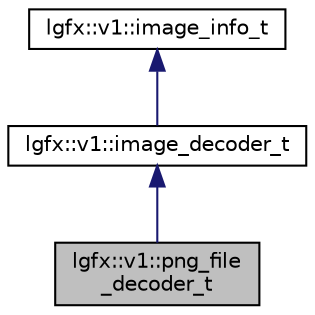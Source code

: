 digraph "lgfx::v1::png_file_decoder_t"
{
 // LATEX_PDF_SIZE
  edge [fontname="Helvetica",fontsize="10",labelfontname="Helvetica",labelfontsize="10"];
  node [fontname="Helvetica",fontsize="10",shape=record];
  Node1 [label="lgfx::v1::png_file\l_decoder_t",height=0.2,width=0.4,color="black", fillcolor="grey75", style="filled", fontcolor="black",tooltip=" "];
  Node2 -> Node1 [dir="back",color="midnightblue",fontsize="10",style="solid",fontname="Helvetica"];
  Node2 [label="lgfx::v1::image_decoder_t",height=0.2,width=0.4,color="black", fillcolor="white", style="filled",URL="$d1/d92/structlgfx_1_1v1_1_1image__decoder__t.html",tooltip=" "];
  Node3 -> Node2 [dir="back",color="midnightblue",fontsize="10",style="solid",fontname="Helvetica"];
  Node3 [label="lgfx::v1::image_info_t",height=0.2,width=0.4,color="black", fillcolor="white", style="filled",URL="$df/d14/structlgfx_1_1v1_1_1image__info__t.html",tooltip=" "];
}
